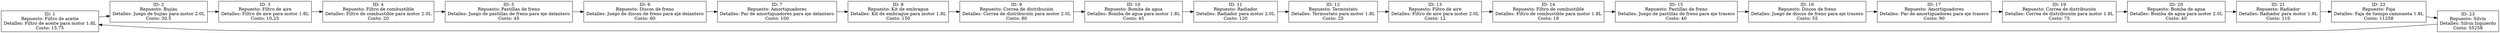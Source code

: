 digraph G {
node [shape=box];
rankdir=LR;
R1 [label="ID: 1\nRepuesto: Filtro de aceite\nDetalles: Filtro de aceite para motor 1.8L\nCosto: 15,75"];
R2 [label="ID: 2\nRepuesto: Bujías\nDetalles: Juego de bujías para motor 2.0L\nCosto: 30,5"];
R1 -> R2;
R3 [label="ID: 3\nRepuesto: Filtro de aire\nDetalles: Filtro de aire para motor 1.8L\nCosto: 10,25"];
R2 -> R3;
R4 [label="ID: 4\nRepuesto: Filtro de combustible\nDetalles: Filtro de combustible para motor 2.0L\nCosto: 20"];
R3 -> R4;
R5 [label="ID: 5\nRepuesto: Pastillas de freno\nDetalles: Juego de pastillas de freno para eje delantero\nCosto: 45"];
R4 -> R5;
R6 [label="ID: 6\nRepuesto: Discos de freno\nDetalles: Juego de discos de freno para eje delantero\nCosto: 60"];
R5 -> R6;
R7 [label="ID: 7\nRepuesto: Amortiguadores\nDetalles: Par de amortiguadores para eje delantero\nCosto: 100"];
R6 -> R7;
R8 [label="ID: 8\nRepuesto: Kit de embrague\nDetalles: Kit de embrague para motor 1.8L\nCosto: 150"];
R7 -> R8;
R9 [label="ID: 9\nRepuesto: Correa de distribución\nDetalles: Correa de distribución para motor 2.0L\nCosto: 80"];
R8 -> R9;
R10 [label="ID: 10\nRepuesto: Bomba de agua\nDetalles: Bomba de agua para motor 1.8L\nCosto: 45"];
R9 -> R10;
R11 [label="ID: 11\nRepuesto: Radiador\nDetalles: Radiador para motor 2.0L\nCosto: 120"];
R10 -> R11;
R12 [label="ID: 12\nRepuesto: Termostato\nDetalles: Termostato para motor 1.8L\nCosto: 25"];
R11 -> R12;
R13 [label="ID: 13\nRepuesto: Filtro de aire\nDetalles: Filtro de aire para motor 2.0L\nCosto: 12"];
R12 -> R13;
R14 [label="ID: 14\nRepuesto: Filtro de combustible\nDetalles: Filtro de combustible para motor 1.8L\nCosto: 18"];
R13 -> R14;
R15 [label="ID: 15\nRepuesto: Pastillas de freno\nDetalles: Juego de pastillas de freno para eje trasero\nCosto: 40"];
R14 -> R15;
R16 [label="ID: 16\nRepuesto: Discos de freno\nDetalles: Juego de discos de freno para eje trasero\nCosto: 55"];
R15 -> R16;
R17 [label="ID: 17\nRepuesto: Amortiguadores\nDetalles: Par de amortiguadores para eje trasero\nCosto: 90"];
R16 -> R17;
R19 [label="ID: 19\nRepuesto: Correa de distribución\nDetalles: Correa de distribución para motor 1.8L\nCosto: 75"];
R17 -> R19;
R20 [label="ID: 20\nRepuesto: Bomba de agua\nDetalles: Bomba de agua para motor 2.0L\nCosto: 40"];
R19 -> R20;
R21 [label="ID: 21\nRepuesto: Radiador\nDetalles: Radiador para motor 1.8L\nCosto: 110"];
R20 -> R21;
R22 [label="ID: 22\nRepuesto: Faja\nDetalles: Faja de tiempo camioneta 1.8L\nCosto: 11258"];
R21 -> R22;
R23 [label="ID: 23\nRepuesto: Silvin\nDetalles: Silvin Izquierdo\nCosto: 55258"];
R22 -> R23;
R23 -> R1;
}